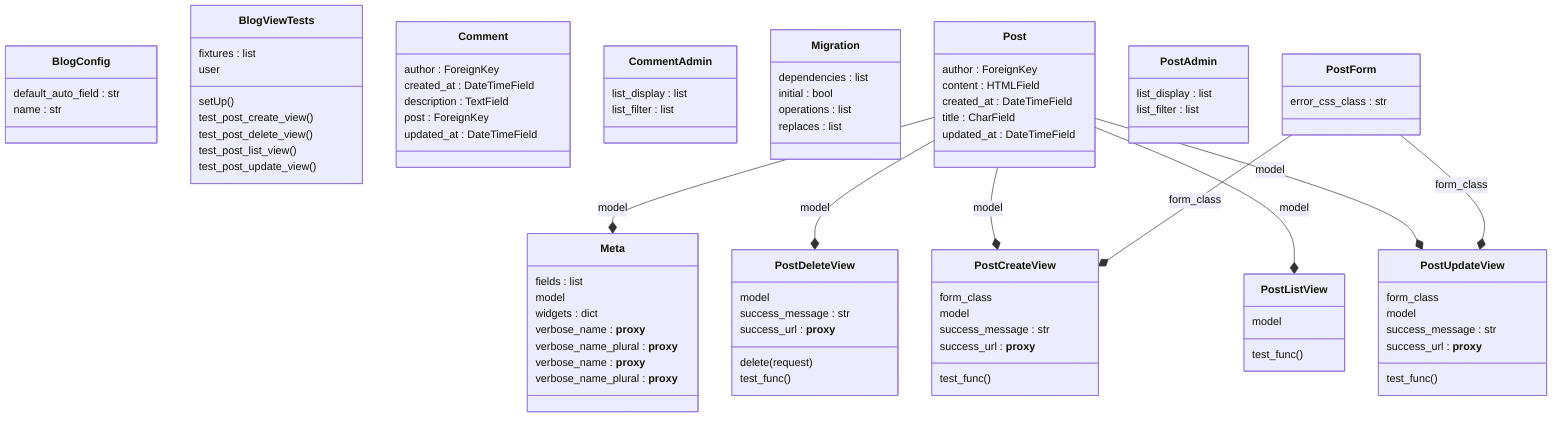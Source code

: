 classDiagram
  class BlogConfig {
    default_auto_field : str
    name : str
  }
  class BlogViewTests {
    fixtures : list
    user
    setUp()
    test_post_create_view()
    test_post_delete_view()
    test_post_list_view()
    test_post_update_view()
  }
  class Comment {
    author : ForeignKey
    created_at : DateTimeField
    description : TextField
    post : ForeignKey
    updated_at : DateTimeField
  }
  class CommentAdmin {
    list_display : list
    list_filter : list
  }
  class Meta {
    fields : list
    model
    widgets : dict
  }
  class Meta {
    verbose_name : __proxy__
    verbose_name_plural : __proxy__
  }
  class Meta {
    verbose_name : __proxy__
    verbose_name_plural : __proxy__
  }
  class Migration {
    dependencies : list
    initial : bool
    operations : list
    replaces : list
  }
  class Post {
    author : ForeignKey
    content : HTMLField
    created_at : DateTimeField
    title : CharField
    updated_at : DateTimeField
  }
  class PostAdmin {
    list_display : list
    list_filter : list
  }
  class PostCreateView {
    form_class
    model
    success_message : str
    success_url : __proxy__
    test_func()
  }
  class PostDeleteView {
    model
    success_message : str
    success_url : __proxy__
    delete(request)
    test_func()
  }
  class PostForm {
    error_css_class : str
  }
  class PostListView {
    model
    test_func()
  }
  class PostUpdateView {
    form_class
    model
    success_message : str
    success_url : __proxy__
    test_func()
  }
  PostForm --* PostCreateView : form_class
  PostForm --* PostUpdateView : form_class
  Post --* Meta : model
  Post --* PostCreateView : model
  Post --* PostDeleteView : model
  Post --* PostListView : model
  Post --* PostUpdateView : model